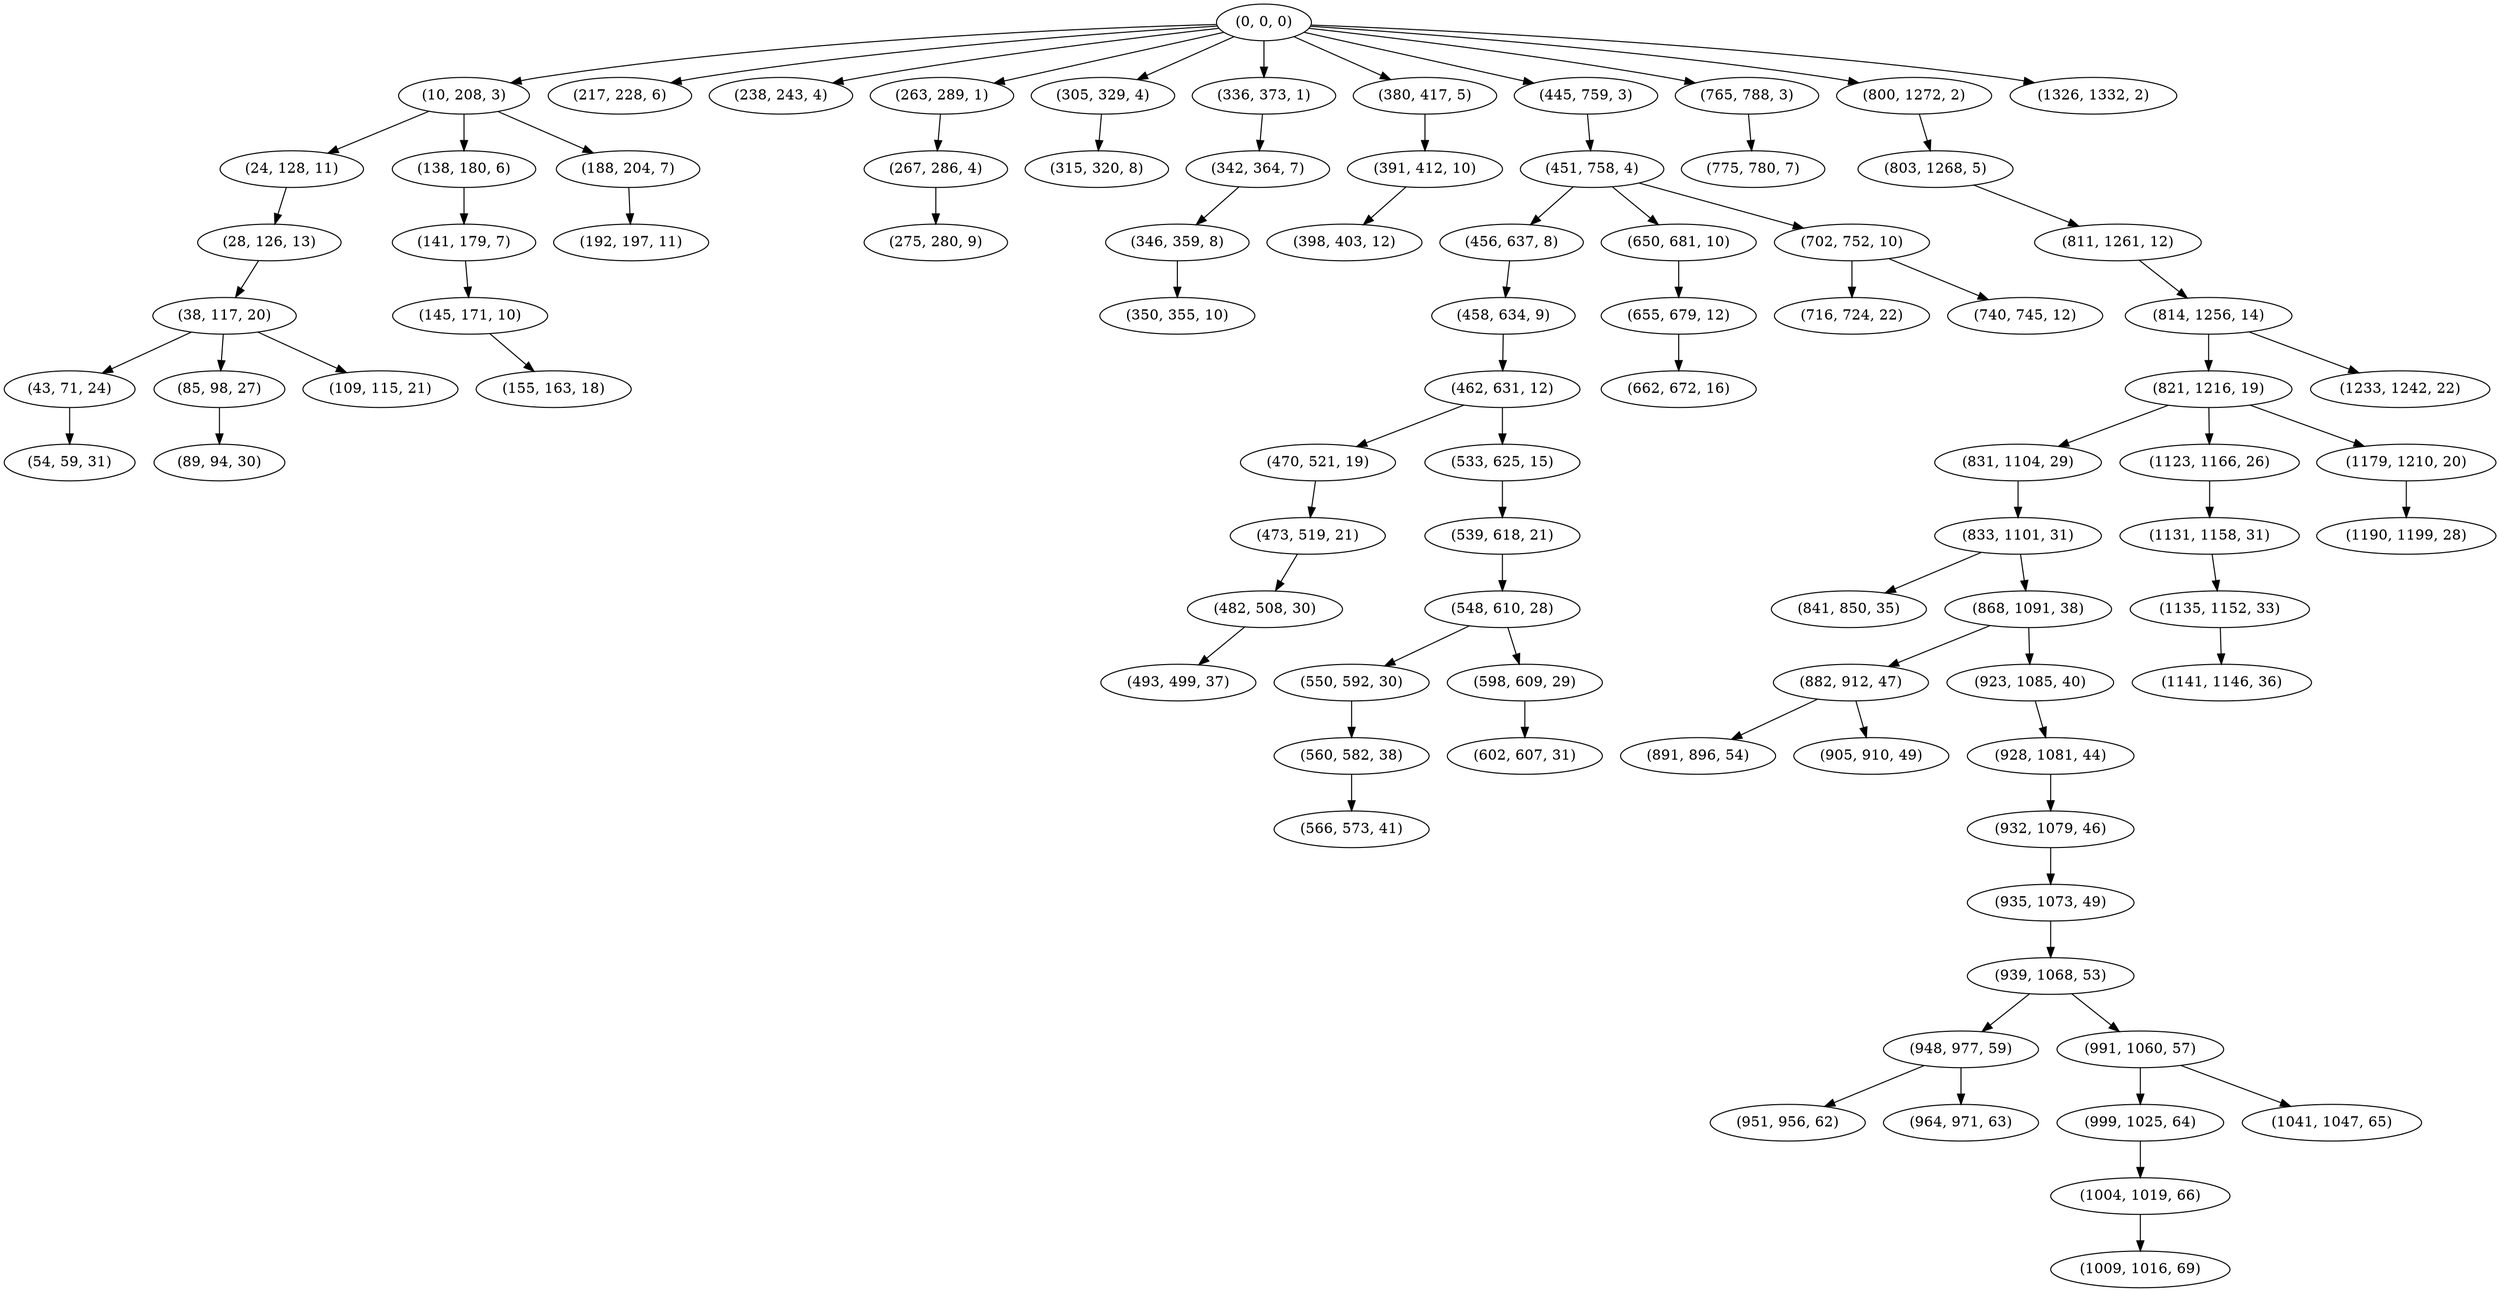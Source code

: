 digraph tree {
    "(0, 0, 0)";
    "(10, 208, 3)";
    "(24, 128, 11)";
    "(28, 126, 13)";
    "(38, 117, 20)";
    "(43, 71, 24)";
    "(54, 59, 31)";
    "(85, 98, 27)";
    "(89, 94, 30)";
    "(109, 115, 21)";
    "(138, 180, 6)";
    "(141, 179, 7)";
    "(145, 171, 10)";
    "(155, 163, 18)";
    "(188, 204, 7)";
    "(192, 197, 11)";
    "(217, 228, 6)";
    "(238, 243, 4)";
    "(263, 289, 1)";
    "(267, 286, 4)";
    "(275, 280, 9)";
    "(305, 329, 4)";
    "(315, 320, 8)";
    "(336, 373, 1)";
    "(342, 364, 7)";
    "(346, 359, 8)";
    "(350, 355, 10)";
    "(380, 417, 5)";
    "(391, 412, 10)";
    "(398, 403, 12)";
    "(445, 759, 3)";
    "(451, 758, 4)";
    "(456, 637, 8)";
    "(458, 634, 9)";
    "(462, 631, 12)";
    "(470, 521, 19)";
    "(473, 519, 21)";
    "(482, 508, 30)";
    "(493, 499, 37)";
    "(533, 625, 15)";
    "(539, 618, 21)";
    "(548, 610, 28)";
    "(550, 592, 30)";
    "(560, 582, 38)";
    "(566, 573, 41)";
    "(598, 609, 29)";
    "(602, 607, 31)";
    "(650, 681, 10)";
    "(655, 679, 12)";
    "(662, 672, 16)";
    "(702, 752, 10)";
    "(716, 724, 22)";
    "(740, 745, 12)";
    "(765, 788, 3)";
    "(775, 780, 7)";
    "(800, 1272, 2)";
    "(803, 1268, 5)";
    "(811, 1261, 12)";
    "(814, 1256, 14)";
    "(821, 1216, 19)";
    "(831, 1104, 29)";
    "(833, 1101, 31)";
    "(841, 850, 35)";
    "(868, 1091, 38)";
    "(882, 912, 47)";
    "(891, 896, 54)";
    "(905, 910, 49)";
    "(923, 1085, 40)";
    "(928, 1081, 44)";
    "(932, 1079, 46)";
    "(935, 1073, 49)";
    "(939, 1068, 53)";
    "(948, 977, 59)";
    "(951, 956, 62)";
    "(964, 971, 63)";
    "(991, 1060, 57)";
    "(999, 1025, 64)";
    "(1004, 1019, 66)";
    "(1009, 1016, 69)";
    "(1041, 1047, 65)";
    "(1123, 1166, 26)";
    "(1131, 1158, 31)";
    "(1135, 1152, 33)";
    "(1141, 1146, 36)";
    "(1179, 1210, 20)";
    "(1190, 1199, 28)";
    "(1233, 1242, 22)";
    "(1326, 1332, 2)";
    "(0, 0, 0)" -> "(10, 208, 3)";
    "(0, 0, 0)" -> "(217, 228, 6)";
    "(0, 0, 0)" -> "(238, 243, 4)";
    "(0, 0, 0)" -> "(263, 289, 1)";
    "(0, 0, 0)" -> "(305, 329, 4)";
    "(0, 0, 0)" -> "(336, 373, 1)";
    "(0, 0, 0)" -> "(380, 417, 5)";
    "(0, 0, 0)" -> "(445, 759, 3)";
    "(0, 0, 0)" -> "(765, 788, 3)";
    "(0, 0, 0)" -> "(800, 1272, 2)";
    "(0, 0, 0)" -> "(1326, 1332, 2)";
    "(10, 208, 3)" -> "(24, 128, 11)";
    "(10, 208, 3)" -> "(138, 180, 6)";
    "(10, 208, 3)" -> "(188, 204, 7)";
    "(24, 128, 11)" -> "(28, 126, 13)";
    "(28, 126, 13)" -> "(38, 117, 20)";
    "(38, 117, 20)" -> "(43, 71, 24)";
    "(38, 117, 20)" -> "(85, 98, 27)";
    "(38, 117, 20)" -> "(109, 115, 21)";
    "(43, 71, 24)" -> "(54, 59, 31)";
    "(85, 98, 27)" -> "(89, 94, 30)";
    "(138, 180, 6)" -> "(141, 179, 7)";
    "(141, 179, 7)" -> "(145, 171, 10)";
    "(145, 171, 10)" -> "(155, 163, 18)";
    "(188, 204, 7)" -> "(192, 197, 11)";
    "(263, 289, 1)" -> "(267, 286, 4)";
    "(267, 286, 4)" -> "(275, 280, 9)";
    "(305, 329, 4)" -> "(315, 320, 8)";
    "(336, 373, 1)" -> "(342, 364, 7)";
    "(342, 364, 7)" -> "(346, 359, 8)";
    "(346, 359, 8)" -> "(350, 355, 10)";
    "(380, 417, 5)" -> "(391, 412, 10)";
    "(391, 412, 10)" -> "(398, 403, 12)";
    "(445, 759, 3)" -> "(451, 758, 4)";
    "(451, 758, 4)" -> "(456, 637, 8)";
    "(451, 758, 4)" -> "(650, 681, 10)";
    "(451, 758, 4)" -> "(702, 752, 10)";
    "(456, 637, 8)" -> "(458, 634, 9)";
    "(458, 634, 9)" -> "(462, 631, 12)";
    "(462, 631, 12)" -> "(470, 521, 19)";
    "(462, 631, 12)" -> "(533, 625, 15)";
    "(470, 521, 19)" -> "(473, 519, 21)";
    "(473, 519, 21)" -> "(482, 508, 30)";
    "(482, 508, 30)" -> "(493, 499, 37)";
    "(533, 625, 15)" -> "(539, 618, 21)";
    "(539, 618, 21)" -> "(548, 610, 28)";
    "(548, 610, 28)" -> "(550, 592, 30)";
    "(548, 610, 28)" -> "(598, 609, 29)";
    "(550, 592, 30)" -> "(560, 582, 38)";
    "(560, 582, 38)" -> "(566, 573, 41)";
    "(598, 609, 29)" -> "(602, 607, 31)";
    "(650, 681, 10)" -> "(655, 679, 12)";
    "(655, 679, 12)" -> "(662, 672, 16)";
    "(702, 752, 10)" -> "(716, 724, 22)";
    "(702, 752, 10)" -> "(740, 745, 12)";
    "(765, 788, 3)" -> "(775, 780, 7)";
    "(800, 1272, 2)" -> "(803, 1268, 5)";
    "(803, 1268, 5)" -> "(811, 1261, 12)";
    "(811, 1261, 12)" -> "(814, 1256, 14)";
    "(814, 1256, 14)" -> "(821, 1216, 19)";
    "(814, 1256, 14)" -> "(1233, 1242, 22)";
    "(821, 1216, 19)" -> "(831, 1104, 29)";
    "(821, 1216, 19)" -> "(1123, 1166, 26)";
    "(821, 1216, 19)" -> "(1179, 1210, 20)";
    "(831, 1104, 29)" -> "(833, 1101, 31)";
    "(833, 1101, 31)" -> "(841, 850, 35)";
    "(833, 1101, 31)" -> "(868, 1091, 38)";
    "(868, 1091, 38)" -> "(882, 912, 47)";
    "(868, 1091, 38)" -> "(923, 1085, 40)";
    "(882, 912, 47)" -> "(891, 896, 54)";
    "(882, 912, 47)" -> "(905, 910, 49)";
    "(923, 1085, 40)" -> "(928, 1081, 44)";
    "(928, 1081, 44)" -> "(932, 1079, 46)";
    "(932, 1079, 46)" -> "(935, 1073, 49)";
    "(935, 1073, 49)" -> "(939, 1068, 53)";
    "(939, 1068, 53)" -> "(948, 977, 59)";
    "(939, 1068, 53)" -> "(991, 1060, 57)";
    "(948, 977, 59)" -> "(951, 956, 62)";
    "(948, 977, 59)" -> "(964, 971, 63)";
    "(991, 1060, 57)" -> "(999, 1025, 64)";
    "(991, 1060, 57)" -> "(1041, 1047, 65)";
    "(999, 1025, 64)" -> "(1004, 1019, 66)";
    "(1004, 1019, 66)" -> "(1009, 1016, 69)";
    "(1123, 1166, 26)" -> "(1131, 1158, 31)";
    "(1131, 1158, 31)" -> "(1135, 1152, 33)";
    "(1135, 1152, 33)" -> "(1141, 1146, 36)";
    "(1179, 1210, 20)" -> "(1190, 1199, 28)";
}
